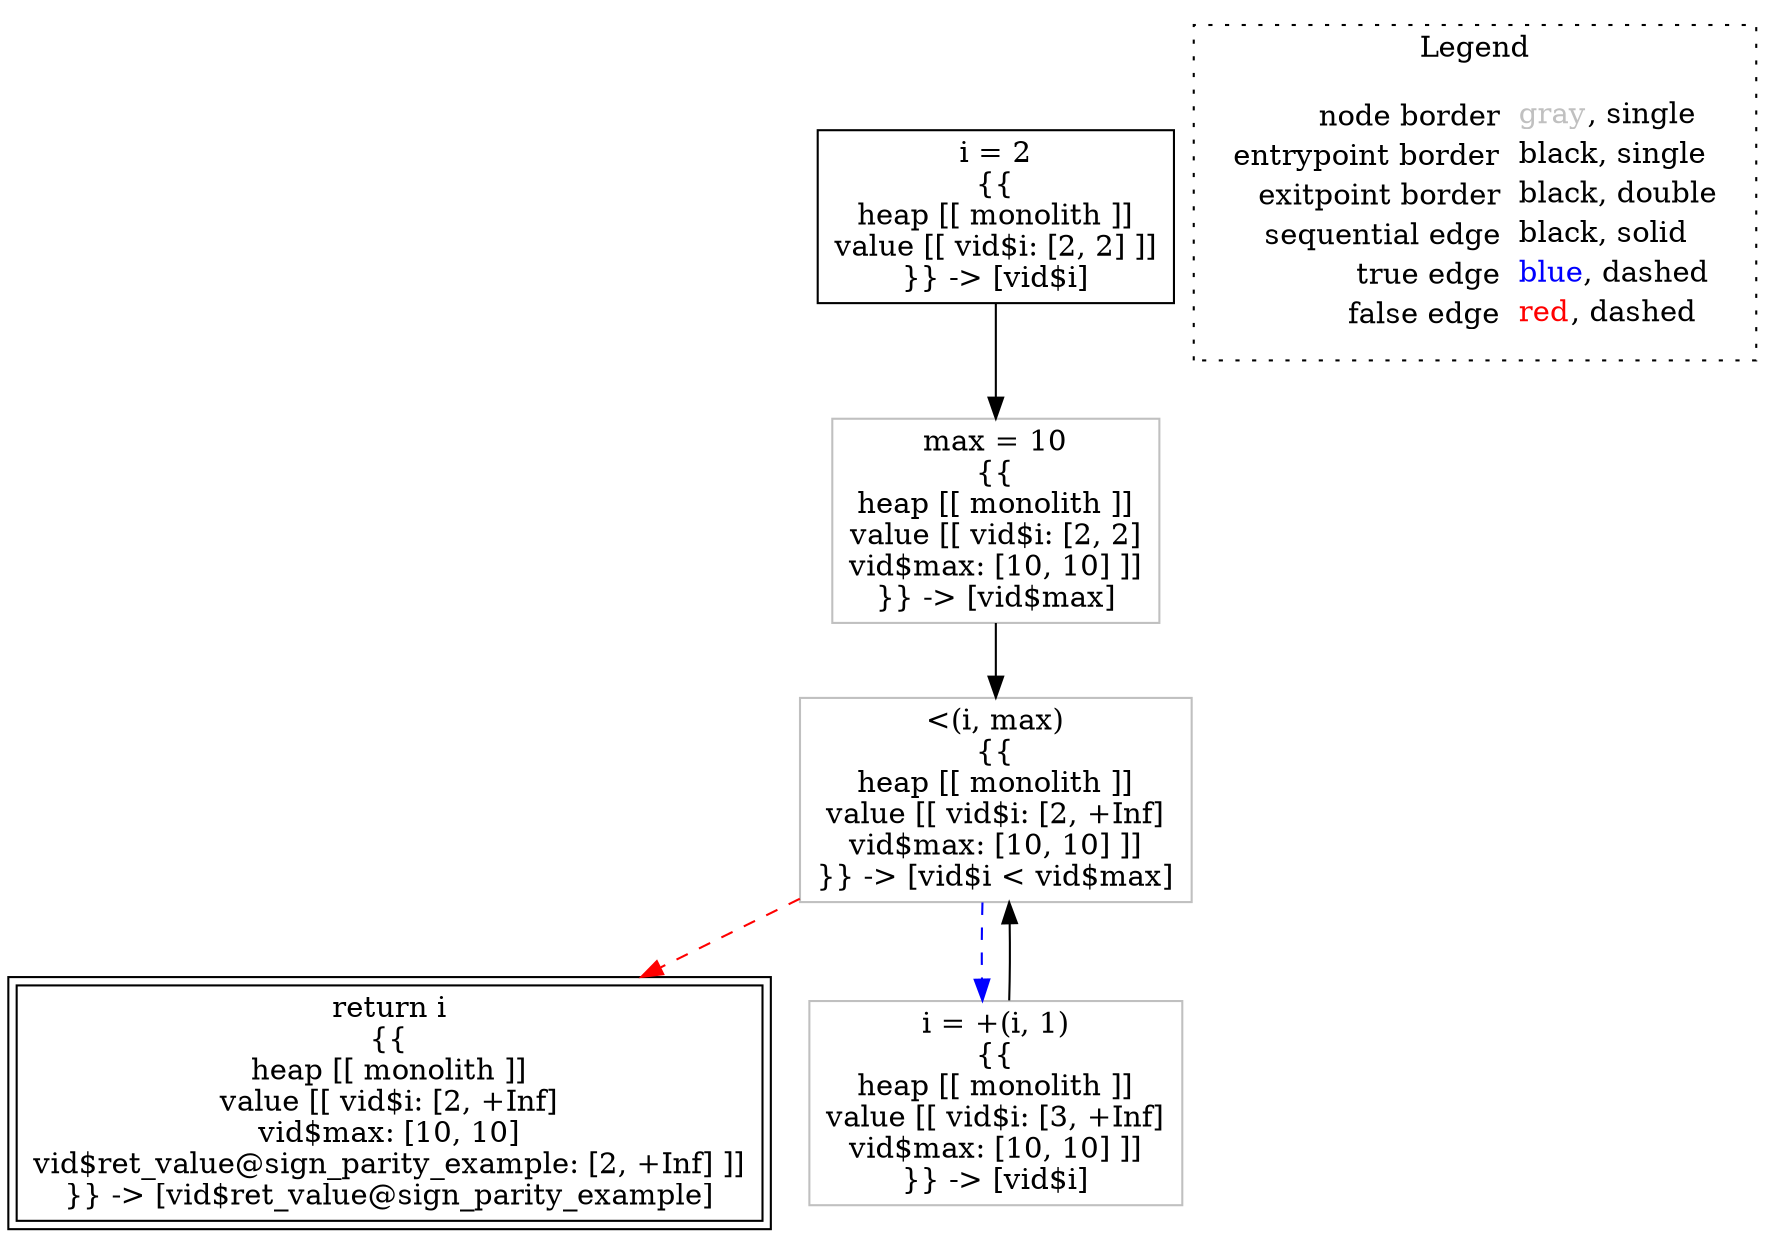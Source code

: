 digraph {
	"node0" [shape="rect",color="black",label=<i = 2<BR/>{{<BR/>heap [[ monolith ]]<BR/>value [[ vid$i: [2, 2] ]]<BR/>}} -&gt; [vid$i]>];
	"node1" [shape="rect",color="gray",label=<max = 10<BR/>{{<BR/>heap [[ monolith ]]<BR/>value [[ vid$i: [2, 2]<BR/>vid$max: [10, 10] ]]<BR/>}} -&gt; [vid$max]>];
	"node2" [shape="rect",color="gray",label=<&lt;(i, max)<BR/>{{<BR/>heap [[ monolith ]]<BR/>value [[ vid$i: [2, +Inf]<BR/>vid$max: [10, 10] ]]<BR/>}} -&gt; [vid$i &lt; vid$max]>];
	"node3" [shape="rect",color="black",peripheries="2",label=<return i<BR/>{{<BR/>heap [[ monolith ]]<BR/>value [[ vid$i: [2, +Inf]<BR/>vid$max: [10, 10]<BR/>vid$ret_value@sign_parity_example: [2, +Inf] ]]<BR/>}} -&gt; [vid$ret_value@sign_parity_example]>];
	"node4" [shape="rect",color="gray",label=<i = +(i, 1)<BR/>{{<BR/>heap [[ monolith ]]<BR/>value [[ vid$i: [3, +Inf]<BR/>vid$max: [10, 10] ]]<BR/>}} -&gt; [vid$i]>];
	"node1" -> "node2" [color="black"];
	"node0" -> "node1" [color="black"];
	"node2" -> "node3" [color="red",style="dashed"];
	"node2" -> "node4" [color="blue",style="dashed"];
	"node4" -> "node2" [color="black"];
subgraph cluster_legend {
	label="Legend";
	style=dotted;
	node [shape=plaintext];
	"legend" [label=<<table border="0" cellpadding="2" cellspacing="0" cellborder="0"><tr><td align="right">node border&nbsp;</td><td align="left"><font color="gray">gray</font>, single</td></tr><tr><td align="right">entrypoint border&nbsp;</td><td align="left"><font color="black">black</font>, single</td></tr><tr><td align="right">exitpoint border&nbsp;</td><td align="left"><font color="black">black</font>, double</td></tr><tr><td align="right">sequential edge&nbsp;</td><td align="left"><font color="black">black</font>, solid</td></tr><tr><td align="right">true edge&nbsp;</td><td align="left"><font color="blue">blue</font>, dashed</td></tr><tr><td align="right">false edge&nbsp;</td><td align="left"><font color="red">red</font>, dashed</td></tr></table>>];
}

}
